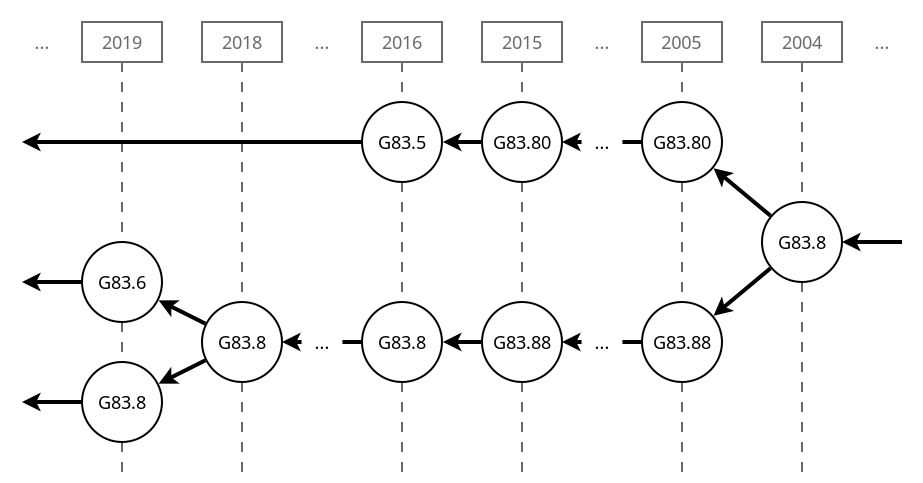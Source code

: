 <?xml version="1.0" encoding="UTF-8"?>
<dia:diagram xmlns:dia="http://www.lysator.liu.se/~alla/dia/">
  <dia:layer name="Background" visible="true" connectable="true" active="true">
    <dia:object type="Standard - Box" version="0" id="O0">
      <dia:attribute name="obj_pos">
        <dia:point val="-21,-13"/>
      </dia:attribute>
      <dia:attribute name="obj_bb">
        <dia:rectangle val="-21.05,-13.05;25.05,11.05"/>
      </dia:attribute>
      <dia:attribute name="elem_corner">
        <dia:point val="-21,-13"/>
      </dia:attribute>
      <dia:attribute name="elem_width">
        <dia:real val="46"/>
      </dia:attribute>
      <dia:attribute name="elem_height">
        <dia:real val="24"/>
      </dia:attribute>
      <dia:attribute name="border_color">
        <dia:color val="#ffffffff"/>
      </dia:attribute>
      <dia:attribute name="inner_color">
        <dia:color val="#ffffff1e"/>
      </dia:attribute>
      <dia:attribute name="show_background">
        <dia:boolean val="true"/>
      </dia:attribute>
    </dia:object>
    <dia:object type="Standard - Line" version="0" id="O1">
      <dia:attribute name="obj_pos">
        <dia:point val="19,-10"/>
      </dia:attribute>
      <dia:attribute name="obj_bb">
        <dia:rectangle val="18.95,-10.05;19.05,11.05"/>
      </dia:attribute>
      <dia:attribute name="conn_endpoints">
        <dia:point val="19,-10"/>
        <dia:point val="19,11"/>
      </dia:attribute>
      <dia:attribute name="numcp">
        <dia:int val="1"/>
      </dia:attribute>
      <dia:attribute name="line_color">
        <dia:color val="#696969ff"/>
      </dia:attribute>
      <dia:attribute name="line_style">
        <dia:enum val="1"/>
      </dia:attribute>
      <dia:attribute name="dashlength">
        <dia:real val="0.5"/>
      </dia:attribute>
      <dia:connections>
        <dia:connection handle="0" to="O27" connection="6"/>
      </dia:connections>
    </dia:object>
    <dia:object type="Standard - Line" version="0" id="O2">
      <dia:attribute name="obj_pos">
        <dia:point val="13,-10"/>
      </dia:attribute>
      <dia:attribute name="obj_bb">
        <dia:rectangle val="12.95,-10.05;13.05,11.05"/>
      </dia:attribute>
      <dia:attribute name="conn_endpoints">
        <dia:point val="13,-10"/>
        <dia:point val="13,11"/>
      </dia:attribute>
      <dia:attribute name="numcp">
        <dia:int val="1"/>
      </dia:attribute>
      <dia:attribute name="line_color">
        <dia:color val="#696969ff"/>
      </dia:attribute>
      <dia:attribute name="line_style">
        <dia:enum val="1"/>
      </dia:attribute>
      <dia:attribute name="dashlength">
        <dia:real val="0.5"/>
      </dia:attribute>
      <dia:connections>
        <dia:connection handle="0" to="O3" connection="6"/>
      </dia:connections>
    </dia:object>
    <dia:object type="Standard - Box" version="0" id="O3">
      <dia:attribute name="obj_pos">
        <dia:point val="11,-12"/>
      </dia:attribute>
      <dia:attribute name="obj_bb">
        <dia:rectangle val="10.95,-12.05;15.05,-9.95"/>
      </dia:attribute>
      <dia:attribute name="elem_corner">
        <dia:point val="11,-12"/>
      </dia:attribute>
      <dia:attribute name="elem_width">
        <dia:real val="4"/>
      </dia:attribute>
      <dia:attribute name="elem_height">
        <dia:real val="2"/>
      </dia:attribute>
      <dia:attribute name="border_color">
        <dia:color val="#696969ff"/>
      </dia:attribute>
      <dia:attribute name="show_background">
        <dia:boolean val="true"/>
      </dia:attribute>
    </dia:object>
    <dia:object type="Standard - Text" version="1" id="O4">
      <dia:attribute name="obj_pos">
        <dia:point val="13,-11"/>
      </dia:attribute>
      <dia:attribute name="obj_bb">
        <dia:rectangle val="11.85,-11.526;14.15,-10.474"/>
      </dia:attribute>
      <dia:attribute name="text">
        <dia:composite type="text">
          <dia:attribute name="string">
            <dia:string>#2005#</dia:string>
          </dia:attribute>
          <dia:attribute name="font">
            <dia:font family="sans" style="0" name="Helvetica"/>
          </dia:attribute>
          <dia:attribute name="height">
            <dia:real val="1.129"/>
          </dia:attribute>
          <dia:attribute name="pos">
            <dia:point val="13,-10.687"/>
          </dia:attribute>
          <dia:attribute name="color">
            <dia:color val="#696969ff"/>
          </dia:attribute>
          <dia:attribute name="alignment">
            <dia:enum val="1"/>
          </dia:attribute>
        </dia:composite>
      </dia:attribute>
      <dia:attribute name="valign">
        <dia:enum val="2"/>
      </dia:attribute>
      <dia:connections>
        <dia:connection handle="0" to="O3" connection="8"/>
      </dia:connections>
    </dia:object>
    <dia:object type="Standard - Line" version="0" id="O5">
      <dia:attribute name="obj_pos">
        <dia:point val="5,-10"/>
      </dia:attribute>
      <dia:attribute name="obj_bb">
        <dia:rectangle val="4.95,-10.05;5.05,11.05"/>
      </dia:attribute>
      <dia:attribute name="conn_endpoints">
        <dia:point val="5,-10"/>
        <dia:point val="5,11"/>
      </dia:attribute>
      <dia:attribute name="numcp">
        <dia:int val="1"/>
      </dia:attribute>
      <dia:attribute name="line_color">
        <dia:color val="#696969ff"/>
      </dia:attribute>
      <dia:attribute name="line_style">
        <dia:enum val="1"/>
      </dia:attribute>
      <dia:attribute name="dashlength">
        <dia:real val="0.5"/>
      </dia:attribute>
      <dia:connections>
        <dia:connection handle="0" to="O6" connection="6"/>
      </dia:connections>
    </dia:object>
    <dia:object type="Standard - Box" version="0" id="O6">
      <dia:attribute name="obj_pos">
        <dia:point val="3,-12"/>
      </dia:attribute>
      <dia:attribute name="obj_bb">
        <dia:rectangle val="2.95,-12.05;7.05,-9.95"/>
      </dia:attribute>
      <dia:attribute name="elem_corner">
        <dia:point val="3,-12"/>
      </dia:attribute>
      <dia:attribute name="elem_width">
        <dia:real val="4"/>
      </dia:attribute>
      <dia:attribute name="elem_height">
        <dia:real val="2"/>
      </dia:attribute>
      <dia:attribute name="border_color">
        <dia:color val="#696969ff"/>
      </dia:attribute>
      <dia:attribute name="show_background">
        <dia:boolean val="true"/>
      </dia:attribute>
    </dia:object>
    <dia:object type="Standard - Text" version="1" id="O7">
      <dia:attribute name="obj_pos">
        <dia:point val="5,-11"/>
      </dia:attribute>
      <dia:attribute name="obj_bb">
        <dia:rectangle val="3.85,-11.526;6.15,-10.474"/>
      </dia:attribute>
      <dia:attribute name="text">
        <dia:composite type="text">
          <dia:attribute name="string">
            <dia:string>#2015#</dia:string>
          </dia:attribute>
          <dia:attribute name="font">
            <dia:font family="sans" style="0" name="Helvetica"/>
          </dia:attribute>
          <dia:attribute name="height">
            <dia:real val="1.129"/>
          </dia:attribute>
          <dia:attribute name="pos">
            <dia:point val="5,-10.687"/>
          </dia:attribute>
          <dia:attribute name="color">
            <dia:color val="#696969ff"/>
          </dia:attribute>
          <dia:attribute name="alignment">
            <dia:enum val="1"/>
          </dia:attribute>
        </dia:composite>
      </dia:attribute>
      <dia:attribute name="valign">
        <dia:enum val="2"/>
      </dia:attribute>
      <dia:connections>
        <dia:connection handle="0" to="O6" connection="8"/>
      </dia:connections>
    </dia:object>
    <dia:object type="Standard - Line" version="0" id="O8">
      <dia:attribute name="obj_pos">
        <dia:point val="-1,-10"/>
      </dia:attribute>
      <dia:attribute name="obj_bb">
        <dia:rectangle val="-1.05,-10.05;-0.95,11.05"/>
      </dia:attribute>
      <dia:attribute name="conn_endpoints">
        <dia:point val="-1,-10"/>
        <dia:point val="-1,11"/>
      </dia:attribute>
      <dia:attribute name="numcp">
        <dia:int val="1"/>
      </dia:attribute>
      <dia:attribute name="line_color">
        <dia:color val="#696969ff"/>
      </dia:attribute>
      <dia:attribute name="line_style">
        <dia:enum val="1"/>
      </dia:attribute>
      <dia:attribute name="dashlength">
        <dia:real val="0.5"/>
      </dia:attribute>
      <dia:connections>
        <dia:connection handle="0" to="O9" connection="6"/>
      </dia:connections>
    </dia:object>
    <dia:object type="Standard - Box" version="0" id="O9">
      <dia:attribute name="obj_pos">
        <dia:point val="-3,-12"/>
      </dia:attribute>
      <dia:attribute name="obj_bb">
        <dia:rectangle val="-3.05,-12.05;1.05,-9.95"/>
      </dia:attribute>
      <dia:attribute name="elem_corner">
        <dia:point val="-3,-12"/>
      </dia:attribute>
      <dia:attribute name="elem_width">
        <dia:real val="4"/>
      </dia:attribute>
      <dia:attribute name="elem_height">
        <dia:real val="2"/>
      </dia:attribute>
      <dia:attribute name="border_color">
        <dia:color val="#696969ff"/>
      </dia:attribute>
      <dia:attribute name="show_background">
        <dia:boolean val="true"/>
      </dia:attribute>
    </dia:object>
    <dia:object type="Standard - Text" version="1" id="O10">
      <dia:attribute name="obj_pos">
        <dia:point val="-1,-11"/>
      </dia:attribute>
      <dia:attribute name="obj_bb">
        <dia:rectangle val="-2.15,-11.526;0.15,-10.474"/>
      </dia:attribute>
      <dia:attribute name="text">
        <dia:composite type="text">
          <dia:attribute name="string">
            <dia:string>#2016#</dia:string>
          </dia:attribute>
          <dia:attribute name="font">
            <dia:font family="sans" style="0" name="Helvetica"/>
          </dia:attribute>
          <dia:attribute name="height">
            <dia:real val="1.129"/>
          </dia:attribute>
          <dia:attribute name="pos">
            <dia:point val="-1,-10.687"/>
          </dia:attribute>
          <dia:attribute name="color">
            <dia:color val="#696969ff"/>
          </dia:attribute>
          <dia:attribute name="alignment">
            <dia:enum val="1"/>
          </dia:attribute>
        </dia:composite>
      </dia:attribute>
      <dia:attribute name="valign">
        <dia:enum val="2"/>
      </dia:attribute>
      <dia:connections>
        <dia:connection handle="0" to="O9" connection="8"/>
      </dia:connections>
    </dia:object>
    <dia:object type="Standard - Line" version="0" id="O11">
      <dia:attribute name="obj_pos">
        <dia:point val="-9,-10"/>
      </dia:attribute>
      <dia:attribute name="obj_bb">
        <dia:rectangle val="-9.05,-10.05;-8.95,11.05"/>
      </dia:attribute>
      <dia:attribute name="conn_endpoints">
        <dia:point val="-9,-10"/>
        <dia:point val="-9,11"/>
      </dia:attribute>
      <dia:attribute name="numcp">
        <dia:int val="1"/>
      </dia:attribute>
      <dia:attribute name="line_color">
        <dia:color val="#696969ff"/>
      </dia:attribute>
      <dia:attribute name="line_style">
        <dia:enum val="1"/>
      </dia:attribute>
      <dia:attribute name="dashlength">
        <dia:real val="0.5"/>
      </dia:attribute>
      <dia:connections>
        <dia:connection handle="0" to="O12" connection="6"/>
      </dia:connections>
    </dia:object>
    <dia:object type="Standard - Box" version="0" id="O12">
      <dia:attribute name="obj_pos">
        <dia:point val="-11,-12"/>
      </dia:attribute>
      <dia:attribute name="obj_bb">
        <dia:rectangle val="-11.05,-12.05;-6.95,-9.95"/>
      </dia:attribute>
      <dia:attribute name="elem_corner">
        <dia:point val="-11,-12"/>
      </dia:attribute>
      <dia:attribute name="elem_width">
        <dia:real val="4"/>
      </dia:attribute>
      <dia:attribute name="elem_height">
        <dia:real val="2"/>
      </dia:attribute>
      <dia:attribute name="border_color">
        <dia:color val="#696969ff"/>
      </dia:attribute>
      <dia:attribute name="show_background">
        <dia:boolean val="true"/>
      </dia:attribute>
    </dia:object>
    <dia:object type="Standard - Text" version="1" id="O13">
      <dia:attribute name="obj_pos">
        <dia:point val="-9,-11"/>
      </dia:attribute>
      <dia:attribute name="obj_bb">
        <dia:rectangle val="-10.15,-11.526;-7.85,-10.474"/>
      </dia:attribute>
      <dia:attribute name="text">
        <dia:composite type="text">
          <dia:attribute name="string">
            <dia:string>#2018#</dia:string>
          </dia:attribute>
          <dia:attribute name="font">
            <dia:font family="sans" style="0" name="Helvetica"/>
          </dia:attribute>
          <dia:attribute name="height">
            <dia:real val="1.129"/>
          </dia:attribute>
          <dia:attribute name="pos">
            <dia:point val="-9,-10.687"/>
          </dia:attribute>
          <dia:attribute name="color">
            <dia:color val="#696969ff"/>
          </dia:attribute>
          <dia:attribute name="alignment">
            <dia:enum val="1"/>
          </dia:attribute>
        </dia:composite>
      </dia:attribute>
      <dia:attribute name="valign">
        <dia:enum val="2"/>
      </dia:attribute>
      <dia:connections>
        <dia:connection handle="0" to="O12" connection="8"/>
      </dia:connections>
    </dia:object>
    <dia:object type="Standard - Line" version="0" id="O14">
      <dia:attribute name="obj_pos">
        <dia:point val="-15,-10"/>
      </dia:attribute>
      <dia:attribute name="obj_bb">
        <dia:rectangle val="-15.05,-10.05;-14.95,11.05"/>
      </dia:attribute>
      <dia:attribute name="conn_endpoints">
        <dia:point val="-15,-10"/>
        <dia:point val="-15,11"/>
      </dia:attribute>
      <dia:attribute name="numcp">
        <dia:int val="1"/>
      </dia:attribute>
      <dia:attribute name="line_color">
        <dia:color val="#696969ff"/>
      </dia:attribute>
      <dia:attribute name="line_style">
        <dia:enum val="1"/>
      </dia:attribute>
      <dia:attribute name="dashlength">
        <dia:real val="0.5"/>
      </dia:attribute>
      <dia:connections>
        <dia:connection handle="0" to="O15" connection="6"/>
      </dia:connections>
    </dia:object>
    <dia:object type="Standard - Box" version="0" id="O15">
      <dia:attribute name="obj_pos">
        <dia:point val="-17,-12"/>
      </dia:attribute>
      <dia:attribute name="obj_bb">
        <dia:rectangle val="-17.05,-12.05;-12.95,-9.95"/>
      </dia:attribute>
      <dia:attribute name="elem_corner">
        <dia:point val="-17,-12"/>
      </dia:attribute>
      <dia:attribute name="elem_width">
        <dia:real val="4"/>
      </dia:attribute>
      <dia:attribute name="elem_height">
        <dia:real val="2"/>
      </dia:attribute>
      <dia:attribute name="border_color">
        <dia:color val="#696969ff"/>
      </dia:attribute>
      <dia:attribute name="show_background">
        <dia:boolean val="true"/>
      </dia:attribute>
    </dia:object>
    <dia:object type="Standard - Text" version="1" id="O16">
      <dia:attribute name="obj_pos">
        <dia:point val="-15,-11"/>
      </dia:attribute>
      <dia:attribute name="obj_bb">
        <dia:rectangle val="-16.15,-11.526;-13.85,-10.474"/>
      </dia:attribute>
      <dia:attribute name="text">
        <dia:composite type="text">
          <dia:attribute name="string">
            <dia:string>#2019#</dia:string>
          </dia:attribute>
          <dia:attribute name="font">
            <dia:font family="sans" style="0" name="Helvetica"/>
          </dia:attribute>
          <dia:attribute name="height">
            <dia:real val="1.129"/>
          </dia:attribute>
          <dia:attribute name="pos">
            <dia:point val="-15,-10.687"/>
          </dia:attribute>
          <dia:attribute name="color">
            <dia:color val="#696969ff"/>
          </dia:attribute>
          <dia:attribute name="alignment">
            <dia:enum val="1"/>
          </dia:attribute>
        </dia:composite>
      </dia:attribute>
      <dia:attribute name="valign">
        <dia:enum val="2"/>
      </dia:attribute>
      <dia:connections>
        <dia:connection handle="0" to="O15" connection="8"/>
      </dia:connections>
    </dia:object>
    <dia:object type="Standard - Line" version="0" id="O17">
      <dia:attribute name="obj_pos">
        <dia:point val="17.425,-2.313"/>
      </dia:attribute>
      <dia:attribute name="obj_bb">
        <dia:rectangle val="14.434,-4.828;17.566,-2.172"/>
      </dia:attribute>
      <dia:attribute name="conn_endpoints">
        <dia:point val="17.425,-2.313"/>
        <dia:point val="14.575,-4.687"/>
      </dia:attribute>
      <dia:attribute name="numcp">
        <dia:int val="1"/>
      </dia:attribute>
      <dia:attribute name="line_width">
        <dia:real val="0.2"/>
      </dia:attribute>
      <dia:attribute name="end_arrow">
        <dia:enum val="22"/>
      </dia:attribute>
      <dia:attribute name="end_arrow_length">
        <dia:real val="0.5"/>
      </dia:attribute>
      <dia:attribute name="end_arrow_width">
        <dia:real val="0.5"/>
      </dia:attribute>
      <dia:connections>
        <dia:connection handle="0" to="O33" connection="8"/>
        <dia:connection handle="1" to="O35" connection="8"/>
      </dia:connections>
    </dia:object>
    <dia:object type="Standard - Ellipse" version="0" id="O18">
      <dia:attribute name="obj_pos">
        <dia:point val="-17,5"/>
      </dia:attribute>
      <dia:attribute name="obj_bb">
        <dia:rectangle val="-17.05,4.95;-12.95,9.05"/>
      </dia:attribute>
      <dia:attribute name="elem_corner">
        <dia:point val="-17,5"/>
      </dia:attribute>
      <dia:attribute name="elem_width">
        <dia:real val="4"/>
      </dia:attribute>
      <dia:attribute name="elem_height">
        <dia:real val="4"/>
      </dia:attribute>
    </dia:object>
    <dia:object type="Standard - Ellipse" version="0" id="O19">
      <dia:attribute name="obj_pos">
        <dia:point val="-17,-1"/>
      </dia:attribute>
      <dia:attribute name="obj_bb">
        <dia:rectangle val="-17.05,-1.05;-12.95,3.05"/>
      </dia:attribute>
      <dia:attribute name="elem_corner">
        <dia:point val="-17,-1"/>
      </dia:attribute>
      <dia:attribute name="elem_width">
        <dia:real val="4"/>
      </dia:attribute>
      <dia:attribute name="elem_height">
        <dia:real val="4"/>
      </dia:attribute>
    </dia:object>
    <dia:object type="Standard - Text" version="1" id="O20">
      <dia:attribute name="obj_pos">
        <dia:point val="-15,1"/>
      </dia:attribute>
      <dia:attribute name="obj_bb">
        <dia:rectangle val="-16.356,0.474;-13.644,1.526"/>
      </dia:attribute>
      <dia:attribute name="text">
        <dia:composite type="text">
          <dia:attribute name="string">
            <dia:string>#G83.6#</dia:string>
          </dia:attribute>
          <dia:attribute name="font">
            <dia:font family="sans" style="0" name="Helvetica"/>
          </dia:attribute>
          <dia:attribute name="height">
            <dia:real val="1.129"/>
          </dia:attribute>
          <dia:attribute name="pos">
            <dia:point val="-15,1.313"/>
          </dia:attribute>
          <dia:attribute name="color">
            <dia:color val="#000000ff"/>
          </dia:attribute>
          <dia:attribute name="alignment">
            <dia:enum val="1"/>
          </dia:attribute>
        </dia:composite>
      </dia:attribute>
      <dia:attribute name="valign">
        <dia:enum val="2"/>
      </dia:attribute>
      <dia:connections>
        <dia:connection handle="0" to="O19" connection="8"/>
      </dia:connections>
    </dia:object>
    <dia:object type="Standard - Line" version="0" id="O21">
      <dia:attribute name="obj_pos">
        <dia:point val="-3,4"/>
      </dia:attribute>
      <dia:attribute name="obj_bb">
        <dia:rectangle val="-7.1,3.526;-2.9,4.474"/>
      </dia:attribute>
      <dia:attribute name="conn_endpoints">
        <dia:point val="-3,4"/>
        <dia:point val="-7,4"/>
      </dia:attribute>
      <dia:attribute name="numcp">
        <dia:int val="1"/>
      </dia:attribute>
      <dia:attribute name="line_width">
        <dia:real val="0.2"/>
      </dia:attribute>
      <dia:attribute name="end_arrow">
        <dia:enum val="22"/>
      </dia:attribute>
      <dia:attribute name="end_arrow_length">
        <dia:real val="0.5"/>
      </dia:attribute>
      <dia:attribute name="end_arrow_width">
        <dia:real val="0.5"/>
      </dia:attribute>
      <dia:connections>
        <dia:connection handle="0" to="O49" connection="3"/>
        <dia:connection handle="1" to="O53" connection="4"/>
      </dia:connections>
    </dia:object>
    <dia:object type="Standard - Ellipse" version="0" id="O22">
      <dia:attribute name="obj_pos">
        <dia:point val="-6,3"/>
      </dia:attribute>
      <dia:attribute name="obj_bb">
        <dia:rectangle val="-6,3;-4,5"/>
      </dia:attribute>
      <dia:attribute name="elem_corner">
        <dia:point val="-6,3"/>
      </dia:attribute>
      <dia:attribute name="elem_width">
        <dia:real val="2"/>
      </dia:attribute>
      <dia:attribute name="elem_height">
        <dia:real val="2"/>
      </dia:attribute>
      <dia:attribute name="border_width">
        <dia:real val="1.175e-38"/>
      </dia:attribute>
      <dia:attribute name="border_color">
        <dia:color val="#ffffffff"/>
      </dia:attribute>
    </dia:object>
    <dia:object type="Standard - Text" version="1" id="O23">
      <dia:attribute name="obj_pos">
        <dia:point val="-5,4"/>
      </dia:attribute>
      <dia:attribute name="obj_bb">
        <dia:rectangle val="-5.431,3.474;-4.569,4.526"/>
      </dia:attribute>
      <dia:attribute name="text">
        <dia:composite type="text">
          <dia:attribute name="string">
            <dia:string>#...#</dia:string>
          </dia:attribute>
          <dia:attribute name="font">
            <dia:font family="sans" style="0" name="Helvetica"/>
          </dia:attribute>
          <dia:attribute name="height">
            <dia:real val="1.129"/>
          </dia:attribute>
          <dia:attribute name="pos">
            <dia:point val="-5,4.313"/>
          </dia:attribute>
          <dia:attribute name="color">
            <dia:color val="#000000ff"/>
          </dia:attribute>
          <dia:attribute name="alignment">
            <dia:enum val="1"/>
          </dia:attribute>
        </dia:composite>
      </dia:attribute>
      <dia:attribute name="valign">
        <dia:enum val="2"/>
      </dia:attribute>
      <dia:connections>
        <dia:connection handle="0" to="O22" connection="8"/>
      </dia:connections>
    </dia:object>
    <dia:object type="Standard - Line" version="0" id="O24">
      <dia:attribute name="obj_pos">
        <dia:point val="11,-6"/>
      </dia:attribute>
      <dia:attribute name="obj_bb">
        <dia:rectangle val="6.9,-6.474;11.1,-5.526"/>
      </dia:attribute>
      <dia:attribute name="conn_endpoints">
        <dia:point val="11,-6"/>
        <dia:point val="7,-6"/>
      </dia:attribute>
      <dia:attribute name="numcp">
        <dia:int val="1"/>
      </dia:attribute>
      <dia:attribute name="line_width">
        <dia:real val="0.2"/>
      </dia:attribute>
      <dia:attribute name="end_arrow">
        <dia:enum val="22"/>
      </dia:attribute>
      <dia:attribute name="end_arrow_length">
        <dia:real val="0.5"/>
      </dia:attribute>
      <dia:attribute name="end_arrow_width">
        <dia:real val="0.5"/>
      </dia:attribute>
      <dia:connections>
        <dia:connection handle="0" to="O35" connection="3"/>
        <dia:connection handle="1" to="O39" connection="4"/>
      </dia:connections>
    </dia:object>
    <dia:object type="Standard - Ellipse" version="0" id="O25">
      <dia:attribute name="obj_pos">
        <dia:point val="8,-7"/>
      </dia:attribute>
      <dia:attribute name="obj_bb">
        <dia:rectangle val="8,-7;10,-5"/>
      </dia:attribute>
      <dia:attribute name="elem_corner">
        <dia:point val="8,-7"/>
      </dia:attribute>
      <dia:attribute name="elem_width">
        <dia:real val="2"/>
      </dia:attribute>
      <dia:attribute name="elem_height">
        <dia:real val="2"/>
      </dia:attribute>
      <dia:attribute name="border_width">
        <dia:real val="1.175e-38"/>
      </dia:attribute>
      <dia:attribute name="border_color">
        <dia:color val="#ffffffff"/>
      </dia:attribute>
    </dia:object>
    <dia:object type="Standard - Text" version="1" id="O26">
      <dia:attribute name="obj_pos">
        <dia:point val="9,-6"/>
      </dia:attribute>
      <dia:attribute name="obj_bb">
        <dia:rectangle val="8.569,-6.526;9.431,-5.474"/>
      </dia:attribute>
      <dia:attribute name="text">
        <dia:composite type="text">
          <dia:attribute name="string">
            <dia:string>#...#</dia:string>
          </dia:attribute>
          <dia:attribute name="font">
            <dia:font family="sans" style="0" name="Helvetica"/>
          </dia:attribute>
          <dia:attribute name="height">
            <dia:real val="1.129"/>
          </dia:attribute>
          <dia:attribute name="pos">
            <dia:point val="9,-5.687"/>
          </dia:attribute>
          <dia:attribute name="color">
            <dia:color val="#000000ff"/>
          </dia:attribute>
          <dia:attribute name="alignment">
            <dia:enum val="1"/>
          </dia:attribute>
        </dia:composite>
      </dia:attribute>
      <dia:attribute name="valign">
        <dia:enum val="2"/>
      </dia:attribute>
      <dia:connections>
        <dia:connection handle="0" to="O25" connection="8"/>
      </dia:connections>
    </dia:object>
    <dia:object type="Standard - Box" version="0" id="O27">
      <dia:attribute name="obj_pos">
        <dia:point val="17,-12"/>
      </dia:attribute>
      <dia:attribute name="obj_bb">
        <dia:rectangle val="16.95,-12.05;21.05,-9.95"/>
      </dia:attribute>
      <dia:attribute name="elem_corner">
        <dia:point val="17,-12"/>
      </dia:attribute>
      <dia:attribute name="elem_width">
        <dia:real val="4"/>
      </dia:attribute>
      <dia:attribute name="elem_height">
        <dia:real val="2"/>
      </dia:attribute>
      <dia:attribute name="border_color">
        <dia:color val="#696969ff"/>
      </dia:attribute>
      <dia:attribute name="show_background">
        <dia:boolean val="true"/>
      </dia:attribute>
    </dia:object>
    <dia:object type="Standard - Text" version="1" id="O28">
      <dia:attribute name="obj_pos">
        <dia:point val="19,-11"/>
      </dia:attribute>
      <dia:attribute name="obj_bb">
        <dia:rectangle val="17.85,-11.526;20.15,-10.474"/>
      </dia:attribute>
      <dia:attribute name="text">
        <dia:composite type="text">
          <dia:attribute name="string">
            <dia:string>#2004#</dia:string>
          </dia:attribute>
          <dia:attribute name="font">
            <dia:font family="sans" style="0" name="Helvetica"/>
          </dia:attribute>
          <dia:attribute name="height">
            <dia:real val="1.129"/>
          </dia:attribute>
          <dia:attribute name="pos">
            <dia:point val="19,-10.687"/>
          </dia:attribute>
          <dia:attribute name="color">
            <dia:color val="#696969ff"/>
          </dia:attribute>
          <dia:attribute name="alignment">
            <dia:enum val="1"/>
          </dia:attribute>
        </dia:composite>
      </dia:attribute>
      <dia:attribute name="valign">
        <dia:enum val="2"/>
      </dia:attribute>
      <dia:connections>
        <dia:connection handle="0" to="O27" connection="8"/>
      </dia:connections>
    </dia:object>
    <dia:object type="Standard - Ellipse" version="0" id="O29">
      <dia:attribute name="obj_pos">
        <dia:point val="-6,-12"/>
      </dia:attribute>
      <dia:attribute name="obj_bb">
        <dia:rectangle val="-6,-12;-4,-10"/>
      </dia:attribute>
      <dia:attribute name="elem_corner">
        <dia:point val="-6,-12"/>
      </dia:attribute>
      <dia:attribute name="elem_width">
        <dia:real val="2"/>
      </dia:attribute>
      <dia:attribute name="elem_height">
        <dia:real val="2"/>
      </dia:attribute>
      <dia:attribute name="border_width">
        <dia:real val="1.175e-38"/>
      </dia:attribute>
      <dia:attribute name="border_color">
        <dia:color val="#ffffffff"/>
      </dia:attribute>
    </dia:object>
    <dia:object type="Standard - Text" version="1" id="O30">
      <dia:attribute name="obj_pos">
        <dia:point val="-5,-11"/>
      </dia:attribute>
      <dia:attribute name="obj_bb">
        <dia:rectangle val="-5.431,-11.526;-4.569,-10.474"/>
      </dia:attribute>
      <dia:attribute name="text">
        <dia:composite type="text">
          <dia:attribute name="string">
            <dia:string>#...#</dia:string>
          </dia:attribute>
          <dia:attribute name="font">
            <dia:font family="sans" style="0" name="Helvetica"/>
          </dia:attribute>
          <dia:attribute name="height">
            <dia:real val="1.129"/>
          </dia:attribute>
          <dia:attribute name="pos">
            <dia:point val="-5,-10.687"/>
          </dia:attribute>
          <dia:attribute name="color">
            <dia:color val="#696969ff"/>
          </dia:attribute>
          <dia:attribute name="alignment">
            <dia:enum val="1"/>
          </dia:attribute>
        </dia:composite>
      </dia:attribute>
      <dia:attribute name="valign">
        <dia:enum val="2"/>
      </dia:attribute>
      <dia:connections>
        <dia:connection handle="0" to="O29" connection="8"/>
      </dia:connections>
    </dia:object>
    <dia:object type="Standard - Ellipse" version="0" id="O31">
      <dia:attribute name="obj_pos">
        <dia:point val="8,-12"/>
      </dia:attribute>
      <dia:attribute name="obj_bb">
        <dia:rectangle val="8,-12;10,-10"/>
      </dia:attribute>
      <dia:attribute name="elem_corner">
        <dia:point val="8,-12"/>
      </dia:attribute>
      <dia:attribute name="elem_width">
        <dia:real val="2"/>
      </dia:attribute>
      <dia:attribute name="elem_height">
        <dia:real val="2"/>
      </dia:attribute>
      <dia:attribute name="border_width">
        <dia:real val="1.175e-38"/>
      </dia:attribute>
      <dia:attribute name="border_color">
        <dia:color val="#ffffffff"/>
      </dia:attribute>
    </dia:object>
    <dia:object type="Standard - Text" version="1" id="O32">
      <dia:attribute name="obj_pos">
        <dia:point val="9,-11"/>
      </dia:attribute>
      <dia:attribute name="obj_bb">
        <dia:rectangle val="8.569,-11.526;9.431,-10.474"/>
      </dia:attribute>
      <dia:attribute name="text">
        <dia:composite type="text">
          <dia:attribute name="string">
            <dia:string>#...#</dia:string>
          </dia:attribute>
          <dia:attribute name="font">
            <dia:font family="sans" style="0" name="Helvetica"/>
          </dia:attribute>
          <dia:attribute name="height">
            <dia:real val="1.129"/>
          </dia:attribute>
          <dia:attribute name="pos">
            <dia:point val="9,-10.687"/>
          </dia:attribute>
          <dia:attribute name="color">
            <dia:color val="#696969ff"/>
          </dia:attribute>
          <dia:attribute name="alignment">
            <dia:enum val="1"/>
          </dia:attribute>
        </dia:composite>
      </dia:attribute>
      <dia:attribute name="valign">
        <dia:enum val="2"/>
      </dia:attribute>
      <dia:connections>
        <dia:connection handle="0" to="O31" connection="8"/>
      </dia:connections>
    </dia:object>
    <dia:object type="Standard - Ellipse" version="0" id="O33">
      <dia:attribute name="obj_pos">
        <dia:point val="17,-3"/>
      </dia:attribute>
      <dia:attribute name="obj_bb">
        <dia:rectangle val="16.95,-3.05;21.05,1.05"/>
      </dia:attribute>
      <dia:attribute name="elem_corner">
        <dia:point val="17,-3"/>
      </dia:attribute>
      <dia:attribute name="elem_width">
        <dia:real val="4"/>
      </dia:attribute>
      <dia:attribute name="elem_height">
        <dia:real val="4"/>
      </dia:attribute>
    </dia:object>
    <dia:object type="Standard - Text" version="1" id="O34">
      <dia:attribute name="obj_pos">
        <dia:point val="19,-1"/>
      </dia:attribute>
      <dia:attribute name="obj_bb">
        <dia:rectangle val="17.644,-1.526;20.356,-0.474"/>
      </dia:attribute>
      <dia:attribute name="text">
        <dia:composite type="text">
          <dia:attribute name="string">
            <dia:string>#G83.8#</dia:string>
          </dia:attribute>
          <dia:attribute name="font">
            <dia:font family="sans" style="0" name="Helvetica"/>
          </dia:attribute>
          <dia:attribute name="height">
            <dia:real val="1.129"/>
          </dia:attribute>
          <dia:attribute name="pos">
            <dia:point val="19,-0.687"/>
          </dia:attribute>
          <dia:attribute name="color">
            <dia:color val="#000000ff"/>
          </dia:attribute>
          <dia:attribute name="alignment">
            <dia:enum val="1"/>
          </dia:attribute>
        </dia:composite>
      </dia:attribute>
      <dia:attribute name="valign">
        <dia:enum val="2"/>
      </dia:attribute>
      <dia:connections>
        <dia:connection handle="0" to="O33" connection="8"/>
      </dia:connections>
    </dia:object>
    <dia:object type="Standard - Ellipse" version="0" id="O35">
      <dia:attribute name="obj_pos">
        <dia:point val="11,-8"/>
      </dia:attribute>
      <dia:attribute name="obj_bb">
        <dia:rectangle val="10.95,-8.05;15.05,-3.95"/>
      </dia:attribute>
      <dia:attribute name="elem_corner">
        <dia:point val="11,-8"/>
      </dia:attribute>
      <dia:attribute name="elem_width">
        <dia:real val="4"/>
      </dia:attribute>
      <dia:attribute name="elem_height">
        <dia:real val="4"/>
      </dia:attribute>
    </dia:object>
    <dia:object type="Standard - Text" version="1" id="O36">
      <dia:attribute name="obj_pos">
        <dia:point val="13,-6"/>
      </dia:attribute>
      <dia:attribute name="obj_bb">
        <dia:rectangle val="11.356,-6.526;14.644,-5.474"/>
      </dia:attribute>
      <dia:attribute name="text">
        <dia:composite type="text">
          <dia:attribute name="string">
            <dia:string>#G83.80#</dia:string>
          </dia:attribute>
          <dia:attribute name="font">
            <dia:font family="sans" style="0" name="Helvetica"/>
          </dia:attribute>
          <dia:attribute name="height">
            <dia:real val="1.129"/>
          </dia:attribute>
          <dia:attribute name="pos">
            <dia:point val="13,-5.687"/>
          </dia:attribute>
          <dia:attribute name="color">
            <dia:color val="#000000ff"/>
          </dia:attribute>
          <dia:attribute name="alignment">
            <dia:enum val="1"/>
          </dia:attribute>
        </dia:composite>
      </dia:attribute>
      <dia:attribute name="valign">
        <dia:enum val="2"/>
      </dia:attribute>
      <dia:connections>
        <dia:connection handle="0" to="O35" connection="8"/>
      </dia:connections>
    </dia:object>
    <dia:object type="Standard - Ellipse" version="0" id="O37">
      <dia:attribute name="obj_pos">
        <dia:point val="-3,-8"/>
      </dia:attribute>
      <dia:attribute name="obj_bb">
        <dia:rectangle val="-3.05,-8.05;1.05,-3.95"/>
      </dia:attribute>
      <dia:attribute name="elem_corner">
        <dia:point val="-3,-8"/>
      </dia:attribute>
      <dia:attribute name="elem_width">
        <dia:real val="4"/>
      </dia:attribute>
      <dia:attribute name="elem_height">
        <dia:real val="4"/>
      </dia:attribute>
    </dia:object>
    <dia:object type="Standard - Text" version="1" id="O38">
      <dia:attribute name="obj_pos">
        <dia:point val="-1,-6"/>
      </dia:attribute>
      <dia:attribute name="obj_bb">
        <dia:rectangle val="-2.356,-6.526;0.356,-5.474"/>
      </dia:attribute>
      <dia:attribute name="text">
        <dia:composite type="text">
          <dia:attribute name="string">
            <dia:string>#G83.5#</dia:string>
          </dia:attribute>
          <dia:attribute name="font">
            <dia:font family="sans" style="0" name="Helvetica"/>
          </dia:attribute>
          <dia:attribute name="height">
            <dia:real val="1.129"/>
          </dia:attribute>
          <dia:attribute name="pos">
            <dia:point val="-1,-5.687"/>
          </dia:attribute>
          <dia:attribute name="color">
            <dia:color val="#000000ff"/>
          </dia:attribute>
          <dia:attribute name="alignment">
            <dia:enum val="1"/>
          </dia:attribute>
        </dia:composite>
      </dia:attribute>
      <dia:attribute name="valign">
        <dia:enum val="2"/>
      </dia:attribute>
      <dia:connections>
        <dia:connection handle="0" to="O37" connection="8"/>
      </dia:connections>
    </dia:object>
    <dia:object type="Standard - Ellipse" version="0" id="O39">
      <dia:attribute name="obj_pos">
        <dia:point val="3,-8"/>
      </dia:attribute>
      <dia:attribute name="obj_bb">
        <dia:rectangle val="2.95,-8.05;7.05,-3.95"/>
      </dia:attribute>
      <dia:attribute name="elem_corner">
        <dia:point val="3,-8"/>
      </dia:attribute>
      <dia:attribute name="elem_width">
        <dia:real val="4"/>
      </dia:attribute>
      <dia:attribute name="elem_height">
        <dia:real val="4"/>
      </dia:attribute>
    </dia:object>
    <dia:object type="Standard - Text" version="1" id="O40">
      <dia:attribute name="obj_pos">
        <dia:point val="5,-6"/>
      </dia:attribute>
      <dia:attribute name="obj_bb">
        <dia:rectangle val="3.356,-6.526;6.644,-5.474"/>
      </dia:attribute>
      <dia:attribute name="text">
        <dia:composite type="text">
          <dia:attribute name="string">
            <dia:string>#G83.80#</dia:string>
          </dia:attribute>
          <dia:attribute name="font">
            <dia:font family="sans" style="0" name="Helvetica"/>
          </dia:attribute>
          <dia:attribute name="height">
            <dia:real val="1.129"/>
          </dia:attribute>
          <dia:attribute name="pos">
            <dia:point val="5,-5.687"/>
          </dia:attribute>
          <dia:attribute name="color">
            <dia:color val="#000000ff"/>
          </dia:attribute>
          <dia:attribute name="alignment">
            <dia:enum val="1"/>
          </dia:attribute>
        </dia:composite>
      </dia:attribute>
      <dia:attribute name="valign">
        <dia:enum val="2"/>
      </dia:attribute>
      <dia:connections>
        <dia:connection handle="0" to="O39" connection="8"/>
      </dia:connections>
    </dia:object>
    <dia:object type="Standard - Ellipse" version="0" id="O41">
      <dia:attribute name="obj_pos">
        <dia:point val="11,2"/>
      </dia:attribute>
      <dia:attribute name="obj_bb">
        <dia:rectangle val="10.95,1.95;15.05,6.05"/>
      </dia:attribute>
      <dia:attribute name="elem_corner">
        <dia:point val="11,2"/>
      </dia:attribute>
      <dia:attribute name="elem_width">
        <dia:real val="4"/>
      </dia:attribute>
      <dia:attribute name="elem_height">
        <dia:real val="4"/>
      </dia:attribute>
    </dia:object>
    <dia:object type="Standard - Text" version="1" id="O42">
      <dia:attribute name="obj_pos">
        <dia:point val="13,4"/>
      </dia:attribute>
      <dia:attribute name="obj_bb">
        <dia:rectangle val="11.356,3.474;14.644,4.526"/>
      </dia:attribute>
      <dia:attribute name="text">
        <dia:composite type="text">
          <dia:attribute name="string">
            <dia:string>#G83.88#</dia:string>
          </dia:attribute>
          <dia:attribute name="font">
            <dia:font family="sans" style="0" name="Helvetica"/>
          </dia:attribute>
          <dia:attribute name="height">
            <dia:real val="1.129"/>
          </dia:attribute>
          <dia:attribute name="pos">
            <dia:point val="13,4.313"/>
          </dia:attribute>
          <dia:attribute name="color">
            <dia:color val="#000000ff"/>
          </dia:attribute>
          <dia:attribute name="alignment">
            <dia:enum val="1"/>
          </dia:attribute>
        </dia:composite>
      </dia:attribute>
      <dia:attribute name="valign">
        <dia:enum val="2"/>
      </dia:attribute>
      <dia:connections>
        <dia:connection handle="0" to="O41" connection="8"/>
      </dia:connections>
    </dia:object>
    <dia:object type="Standard - Line" version="0" id="O43">
      <dia:attribute name="obj_pos">
        <dia:point val="17.425,0.313"/>
      </dia:attribute>
      <dia:attribute name="obj_bb">
        <dia:rectangle val="14.434,0.172;17.566,2.828"/>
      </dia:attribute>
      <dia:attribute name="conn_endpoints">
        <dia:point val="17.425,0.313"/>
        <dia:point val="14.575,2.687"/>
      </dia:attribute>
      <dia:attribute name="numcp">
        <dia:int val="1"/>
      </dia:attribute>
      <dia:attribute name="line_width">
        <dia:real val="0.2"/>
      </dia:attribute>
      <dia:attribute name="end_arrow">
        <dia:enum val="22"/>
      </dia:attribute>
      <dia:attribute name="end_arrow_length">
        <dia:real val="0.5"/>
      </dia:attribute>
      <dia:attribute name="end_arrow_width">
        <dia:real val="0.5"/>
      </dia:attribute>
      <dia:connections>
        <dia:connection handle="0" to="O33" connection="8"/>
        <dia:connection handle="1" to="O41" connection="8"/>
      </dia:connections>
    </dia:object>
    <dia:object type="Standard - Ellipse" version="0" id="O44">
      <dia:attribute name="obj_pos">
        <dia:point val="3,2"/>
      </dia:attribute>
      <dia:attribute name="obj_bb">
        <dia:rectangle val="2.95,1.95;7.05,6.05"/>
      </dia:attribute>
      <dia:attribute name="elem_corner">
        <dia:point val="3,2"/>
      </dia:attribute>
      <dia:attribute name="elem_width">
        <dia:real val="4"/>
      </dia:attribute>
      <dia:attribute name="elem_height">
        <dia:real val="4"/>
      </dia:attribute>
    </dia:object>
    <dia:object type="Standard - Text" version="1" id="O45">
      <dia:attribute name="obj_pos">
        <dia:point val="5,4"/>
      </dia:attribute>
      <dia:attribute name="obj_bb">
        <dia:rectangle val="3.356,3.474;6.644,4.526"/>
      </dia:attribute>
      <dia:attribute name="text">
        <dia:composite type="text">
          <dia:attribute name="string">
            <dia:string>#G83.88#</dia:string>
          </dia:attribute>
          <dia:attribute name="font">
            <dia:font family="sans" style="0" name="Helvetica"/>
          </dia:attribute>
          <dia:attribute name="height">
            <dia:real val="1.129"/>
          </dia:attribute>
          <dia:attribute name="pos">
            <dia:point val="5,4.313"/>
          </dia:attribute>
          <dia:attribute name="color">
            <dia:color val="#000000ff"/>
          </dia:attribute>
          <dia:attribute name="alignment">
            <dia:enum val="1"/>
          </dia:attribute>
        </dia:composite>
      </dia:attribute>
      <dia:attribute name="valign">
        <dia:enum val="2"/>
      </dia:attribute>
      <dia:connections>
        <dia:connection handle="0" to="O44" connection="8"/>
      </dia:connections>
    </dia:object>
    <dia:object type="Standard - Line" version="0" id="O46">
      <dia:attribute name="obj_pos">
        <dia:point val="11,4"/>
      </dia:attribute>
      <dia:attribute name="obj_bb">
        <dia:rectangle val="6.9,3.526;11.1,4.474"/>
      </dia:attribute>
      <dia:attribute name="conn_endpoints">
        <dia:point val="11,4"/>
        <dia:point val="7,4"/>
      </dia:attribute>
      <dia:attribute name="numcp">
        <dia:int val="1"/>
      </dia:attribute>
      <dia:attribute name="line_width">
        <dia:real val="0.2"/>
      </dia:attribute>
      <dia:attribute name="end_arrow">
        <dia:enum val="22"/>
      </dia:attribute>
      <dia:attribute name="end_arrow_length">
        <dia:real val="0.5"/>
      </dia:attribute>
      <dia:attribute name="end_arrow_width">
        <dia:real val="0.5"/>
      </dia:attribute>
      <dia:connections>
        <dia:connection handle="0" to="O41" connection="3"/>
        <dia:connection handle="1" to="O44" connection="4"/>
      </dia:connections>
    </dia:object>
    <dia:object type="Standard - Ellipse" version="0" id="O47">
      <dia:attribute name="obj_pos">
        <dia:point val="8,3"/>
      </dia:attribute>
      <dia:attribute name="obj_bb">
        <dia:rectangle val="8,3;10,5"/>
      </dia:attribute>
      <dia:attribute name="elem_corner">
        <dia:point val="8,3"/>
      </dia:attribute>
      <dia:attribute name="elem_width">
        <dia:real val="2"/>
      </dia:attribute>
      <dia:attribute name="elem_height">
        <dia:real val="2"/>
      </dia:attribute>
      <dia:attribute name="border_width">
        <dia:real val="1.175e-38"/>
      </dia:attribute>
      <dia:attribute name="border_color">
        <dia:color val="#ffffffff"/>
      </dia:attribute>
    </dia:object>
    <dia:object type="Standard - Text" version="1" id="O48">
      <dia:attribute name="obj_pos">
        <dia:point val="9,4"/>
      </dia:attribute>
      <dia:attribute name="obj_bb">
        <dia:rectangle val="8.569,3.474;9.431,4.526"/>
      </dia:attribute>
      <dia:attribute name="text">
        <dia:composite type="text">
          <dia:attribute name="string">
            <dia:string>#...#</dia:string>
          </dia:attribute>
          <dia:attribute name="font">
            <dia:font family="sans" style="0" name="Helvetica"/>
          </dia:attribute>
          <dia:attribute name="height">
            <dia:real val="1.129"/>
          </dia:attribute>
          <dia:attribute name="pos">
            <dia:point val="9,4.313"/>
          </dia:attribute>
          <dia:attribute name="color">
            <dia:color val="#000000ff"/>
          </dia:attribute>
          <dia:attribute name="alignment">
            <dia:enum val="1"/>
          </dia:attribute>
        </dia:composite>
      </dia:attribute>
      <dia:attribute name="valign">
        <dia:enum val="2"/>
      </dia:attribute>
      <dia:connections>
        <dia:connection handle="0" to="O47" connection="8"/>
      </dia:connections>
    </dia:object>
    <dia:object type="Standard - Ellipse" version="0" id="O49">
      <dia:attribute name="obj_pos">
        <dia:point val="-3,2"/>
      </dia:attribute>
      <dia:attribute name="obj_bb">
        <dia:rectangle val="-3.05,1.95;1.05,6.05"/>
      </dia:attribute>
      <dia:attribute name="elem_corner">
        <dia:point val="-3,2"/>
      </dia:attribute>
      <dia:attribute name="elem_width">
        <dia:real val="4"/>
      </dia:attribute>
      <dia:attribute name="elem_height">
        <dia:real val="4"/>
      </dia:attribute>
    </dia:object>
    <dia:object type="Standard - Text" version="1" id="O50">
      <dia:attribute name="obj_pos">
        <dia:point val="-1,4"/>
      </dia:attribute>
      <dia:attribute name="obj_bb">
        <dia:rectangle val="-2.356,3.474;0.356,4.526"/>
      </dia:attribute>
      <dia:attribute name="text">
        <dia:composite type="text">
          <dia:attribute name="string">
            <dia:string>#G83.8#</dia:string>
          </dia:attribute>
          <dia:attribute name="font">
            <dia:font family="sans" style="0" name="Helvetica"/>
          </dia:attribute>
          <dia:attribute name="height">
            <dia:real val="1.129"/>
          </dia:attribute>
          <dia:attribute name="pos">
            <dia:point val="-1,4.313"/>
          </dia:attribute>
          <dia:attribute name="color">
            <dia:color val="#000000ff"/>
          </dia:attribute>
          <dia:attribute name="alignment">
            <dia:enum val="1"/>
          </dia:attribute>
        </dia:composite>
      </dia:attribute>
      <dia:attribute name="valign">
        <dia:enum val="2"/>
      </dia:attribute>
      <dia:connections>
        <dia:connection handle="0" to="O49" connection="8"/>
      </dia:connections>
    </dia:object>
    <dia:object type="Standard - Line" version="0" id="O51">
      <dia:attribute name="obj_pos">
        <dia:point val="2.955,-6"/>
      </dia:attribute>
      <dia:attribute name="obj_bb">
        <dia:rectangle val="0.945,-6.474;3.055,-5.526"/>
      </dia:attribute>
      <dia:attribute name="conn_endpoints">
        <dia:point val="2.955,-6"/>
        <dia:point val="1.045,-6"/>
      </dia:attribute>
      <dia:attribute name="numcp">
        <dia:int val="1"/>
      </dia:attribute>
      <dia:attribute name="line_width">
        <dia:real val="0.2"/>
      </dia:attribute>
      <dia:attribute name="end_arrow">
        <dia:enum val="22"/>
      </dia:attribute>
      <dia:attribute name="end_arrow_length">
        <dia:real val="0.5"/>
      </dia:attribute>
      <dia:attribute name="end_arrow_width">
        <dia:real val="0.5"/>
      </dia:attribute>
      <dia:connections>
        <dia:connection handle="0" to="O39" connection="8"/>
        <dia:connection handle="1" to="O37" connection="8"/>
      </dia:connections>
    </dia:object>
    <dia:object type="Standard - Line" version="0" id="O52">
      <dia:attribute name="obj_pos">
        <dia:point val="2.955,4"/>
      </dia:attribute>
      <dia:attribute name="obj_bb">
        <dia:rectangle val="0.945,3.526;3.055,4.474"/>
      </dia:attribute>
      <dia:attribute name="conn_endpoints">
        <dia:point val="2.955,4"/>
        <dia:point val="1.045,4"/>
      </dia:attribute>
      <dia:attribute name="numcp">
        <dia:int val="1"/>
      </dia:attribute>
      <dia:attribute name="line_width">
        <dia:real val="0.2"/>
      </dia:attribute>
      <dia:attribute name="end_arrow">
        <dia:enum val="22"/>
      </dia:attribute>
      <dia:attribute name="end_arrow_length">
        <dia:real val="0.5"/>
      </dia:attribute>
      <dia:attribute name="end_arrow_width">
        <dia:real val="0.5"/>
      </dia:attribute>
      <dia:connections>
        <dia:connection handle="0" to="O44" connection="8"/>
        <dia:connection handle="1" to="O49" connection="8"/>
      </dia:connections>
    </dia:object>
    <dia:object type="Standard - Ellipse" version="0" id="O53">
      <dia:attribute name="obj_pos">
        <dia:point val="-11,2"/>
      </dia:attribute>
      <dia:attribute name="obj_bb">
        <dia:rectangle val="-11.05,1.95;-6.95,6.05"/>
      </dia:attribute>
      <dia:attribute name="elem_corner">
        <dia:point val="-11,2"/>
      </dia:attribute>
      <dia:attribute name="elem_width">
        <dia:real val="4"/>
      </dia:attribute>
      <dia:attribute name="elem_height">
        <dia:real val="4"/>
      </dia:attribute>
    </dia:object>
    <dia:object type="Standard - Text" version="1" id="O54">
      <dia:attribute name="obj_pos">
        <dia:point val="-9,4"/>
      </dia:attribute>
      <dia:attribute name="obj_bb">
        <dia:rectangle val="-10.356,3.474;-7.644,4.526"/>
      </dia:attribute>
      <dia:attribute name="text">
        <dia:composite type="text">
          <dia:attribute name="string">
            <dia:string>#G83.8#</dia:string>
          </dia:attribute>
          <dia:attribute name="font">
            <dia:font family="sans" style="0" name="Helvetica"/>
          </dia:attribute>
          <dia:attribute name="height">
            <dia:real val="1.129"/>
          </dia:attribute>
          <dia:attribute name="pos">
            <dia:point val="-9,4.313"/>
          </dia:attribute>
          <dia:attribute name="color">
            <dia:color val="#000000ff"/>
          </dia:attribute>
          <dia:attribute name="alignment">
            <dia:enum val="1"/>
          </dia:attribute>
        </dia:composite>
      </dia:attribute>
      <dia:attribute name="valign">
        <dia:enum val="2"/>
      </dia:attribute>
      <dia:connections>
        <dia:connection handle="0" to="O53" connection="8"/>
      </dia:connections>
    </dia:object>
    <dia:object type="Standard - Text" version="1" id="O55">
      <dia:attribute name="obj_pos">
        <dia:point val="-15,7"/>
      </dia:attribute>
      <dia:attribute name="obj_bb">
        <dia:rectangle val="-16.356,6.474;-13.644,7.526"/>
      </dia:attribute>
      <dia:attribute name="text">
        <dia:composite type="text">
          <dia:attribute name="string">
            <dia:string>#G83.8#</dia:string>
          </dia:attribute>
          <dia:attribute name="font">
            <dia:font family="sans" style="0" name="Helvetica"/>
          </dia:attribute>
          <dia:attribute name="height">
            <dia:real val="1.129"/>
          </dia:attribute>
          <dia:attribute name="pos">
            <dia:point val="-15,7.313"/>
          </dia:attribute>
          <dia:attribute name="color">
            <dia:color val="#000000ff"/>
          </dia:attribute>
          <dia:attribute name="alignment">
            <dia:enum val="1"/>
          </dia:attribute>
        </dia:composite>
      </dia:attribute>
      <dia:attribute name="valign">
        <dia:enum val="2"/>
      </dia:attribute>
      <dia:connections>
        <dia:connection handle="0" to="O18" connection="8"/>
      </dia:connections>
    </dia:object>
    <dia:object type="Standard - Line" version="0" id="O56">
      <dia:attribute name="obj_pos">
        <dia:point val="-10.831,3.084"/>
      </dia:attribute>
      <dia:attribute name="obj_bb">
        <dia:rectangle val="-13.303,1.781;-10.697,3.219"/>
      </dia:attribute>
      <dia:attribute name="conn_endpoints">
        <dia:point val="-10.831,3.084"/>
        <dia:point val="-13.169,1.916"/>
      </dia:attribute>
      <dia:attribute name="numcp">
        <dia:int val="1"/>
      </dia:attribute>
      <dia:attribute name="line_width">
        <dia:real val="0.2"/>
      </dia:attribute>
      <dia:attribute name="end_arrow">
        <dia:enum val="22"/>
      </dia:attribute>
      <dia:attribute name="end_arrow_length">
        <dia:real val="0.5"/>
      </dia:attribute>
      <dia:attribute name="end_arrow_width">
        <dia:real val="0.5"/>
      </dia:attribute>
      <dia:connections>
        <dia:connection handle="0" to="O53" connection="8"/>
        <dia:connection handle="1" to="O19" connection="8"/>
      </dia:connections>
    </dia:object>
    <dia:object type="Standard - Line" version="0" id="O57">
      <dia:attribute name="obj_pos">
        <dia:point val="-10.831,4.916"/>
      </dia:attribute>
      <dia:attribute name="obj_bb">
        <dia:rectangle val="-13.303,4.781;-10.697,6.219"/>
      </dia:attribute>
      <dia:attribute name="conn_endpoints">
        <dia:point val="-10.831,4.916"/>
        <dia:point val="-13.169,6.084"/>
      </dia:attribute>
      <dia:attribute name="numcp">
        <dia:int val="1"/>
      </dia:attribute>
      <dia:attribute name="line_width">
        <dia:real val="0.2"/>
      </dia:attribute>
      <dia:attribute name="end_arrow">
        <dia:enum val="22"/>
      </dia:attribute>
      <dia:attribute name="end_arrow_length">
        <dia:real val="0.5"/>
      </dia:attribute>
      <dia:attribute name="end_arrow_width">
        <dia:real val="0.5"/>
      </dia:attribute>
      <dia:connections>
        <dia:connection handle="0" to="O53" connection="8"/>
        <dia:connection handle="1" to="O18" connection="8"/>
      </dia:connections>
    </dia:object>
    <dia:object type="Standard - Line" version="0" id="O58">
      <dia:attribute name="obj_pos">
        <dia:point val="24,-1"/>
      </dia:attribute>
      <dia:attribute name="obj_bb">
        <dia:rectangle val="20.9,-1.474;24.1,-0.526"/>
      </dia:attribute>
      <dia:attribute name="conn_endpoints">
        <dia:point val="24,-1"/>
        <dia:point val="21,-1"/>
      </dia:attribute>
      <dia:attribute name="numcp">
        <dia:int val="1"/>
      </dia:attribute>
      <dia:attribute name="line_width">
        <dia:real val="0.2"/>
      </dia:attribute>
      <dia:attribute name="end_arrow">
        <dia:enum val="22"/>
      </dia:attribute>
      <dia:attribute name="end_arrow_length">
        <dia:real val="0.5"/>
      </dia:attribute>
      <dia:attribute name="end_arrow_width">
        <dia:real val="0.5"/>
      </dia:attribute>
      <dia:connections>
        <dia:connection handle="1" to="O33" connection="4"/>
      </dia:connections>
    </dia:object>
    <dia:object type="Standard - Line" version="0" id="O59">
      <dia:attribute name="obj_pos">
        <dia:point val="-17,1"/>
      </dia:attribute>
      <dia:attribute name="obj_bb">
        <dia:rectangle val="-20.1,0.526;-16.9,1.474"/>
      </dia:attribute>
      <dia:attribute name="conn_endpoints">
        <dia:point val="-17,1"/>
        <dia:point val="-20,1"/>
      </dia:attribute>
      <dia:attribute name="numcp">
        <dia:int val="1"/>
      </dia:attribute>
      <dia:attribute name="line_width">
        <dia:real val="0.2"/>
      </dia:attribute>
      <dia:attribute name="end_arrow">
        <dia:enum val="22"/>
      </dia:attribute>
      <dia:attribute name="end_arrow_length">
        <dia:real val="0.5"/>
      </dia:attribute>
      <dia:attribute name="end_arrow_width">
        <dia:real val="0.5"/>
      </dia:attribute>
      <dia:connections>
        <dia:connection handle="0" to="O19" connection="3"/>
      </dia:connections>
    </dia:object>
    <dia:object type="Standard - Line" version="0" id="O60">
      <dia:attribute name="obj_pos">
        <dia:point val="-17,7"/>
      </dia:attribute>
      <dia:attribute name="obj_bb">
        <dia:rectangle val="-20.1,6.526;-16.9,7.474"/>
      </dia:attribute>
      <dia:attribute name="conn_endpoints">
        <dia:point val="-17,7"/>
        <dia:point val="-20,7"/>
      </dia:attribute>
      <dia:attribute name="numcp">
        <dia:int val="1"/>
      </dia:attribute>
      <dia:attribute name="line_width">
        <dia:real val="0.2"/>
      </dia:attribute>
      <dia:attribute name="end_arrow">
        <dia:enum val="22"/>
      </dia:attribute>
      <dia:attribute name="end_arrow_length">
        <dia:real val="0.5"/>
      </dia:attribute>
      <dia:attribute name="end_arrow_width">
        <dia:real val="0.5"/>
      </dia:attribute>
      <dia:connections>
        <dia:connection handle="0" to="O18" connection="3"/>
      </dia:connections>
    </dia:object>
    <dia:object type="Standard - Line" version="0" id="O61">
      <dia:attribute name="obj_pos">
        <dia:point val="-3,-6"/>
      </dia:attribute>
      <dia:attribute name="obj_bb">
        <dia:rectangle val="-20.1,-6.474;-2.9,-5.526"/>
      </dia:attribute>
      <dia:attribute name="conn_endpoints">
        <dia:point val="-3,-6"/>
        <dia:point val="-20,-6"/>
      </dia:attribute>
      <dia:attribute name="numcp">
        <dia:int val="1"/>
      </dia:attribute>
      <dia:attribute name="line_width">
        <dia:real val="0.2"/>
      </dia:attribute>
      <dia:attribute name="end_arrow">
        <dia:enum val="22"/>
      </dia:attribute>
      <dia:attribute name="end_arrow_length">
        <dia:real val="0.5"/>
      </dia:attribute>
      <dia:attribute name="end_arrow_width">
        <dia:real val="0.5"/>
      </dia:attribute>
      <dia:connections>
        <dia:connection handle="0" to="O37" connection="3"/>
      </dia:connections>
    </dia:object>
    <dia:object type="Standard - Ellipse" version="0" id="O62">
      <dia:attribute name="obj_pos">
        <dia:point val="-20,-12"/>
      </dia:attribute>
      <dia:attribute name="obj_bb">
        <dia:rectangle val="-20,-12;-18,-10"/>
      </dia:attribute>
      <dia:attribute name="elem_corner">
        <dia:point val="-20,-12"/>
      </dia:attribute>
      <dia:attribute name="elem_width">
        <dia:real val="2"/>
      </dia:attribute>
      <dia:attribute name="elem_height">
        <dia:real val="2"/>
      </dia:attribute>
      <dia:attribute name="border_width">
        <dia:real val="1.175e-38"/>
      </dia:attribute>
      <dia:attribute name="border_color">
        <dia:color val="#ffffffff"/>
      </dia:attribute>
    </dia:object>
    <dia:object type="Standard - Text" version="1" id="O63">
      <dia:attribute name="obj_pos">
        <dia:point val="-19,-11"/>
      </dia:attribute>
      <dia:attribute name="obj_bb">
        <dia:rectangle val="-19.431,-11.526;-18.569,-10.474"/>
      </dia:attribute>
      <dia:attribute name="text">
        <dia:composite type="text">
          <dia:attribute name="string">
            <dia:string>#...#</dia:string>
          </dia:attribute>
          <dia:attribute name="font">
            <dia:font family="sans" style="0" name="Helvetica"/>
          </dia:attribute>
          <dia:attribute name="height">
            <dia:real val="1.129"/>
          </dia:attribute>
          <dia:attribute name="pos">
            <dia:point val="-19,-10.687"/>
          </dia:attribute>
          <dia:attribute name="color">
            <dia:color val="#696969ff"/>
          </dia:attribute>
          <dia:attribute name="alignment">
            <dia:enum val="1"/>
          </dia:attribute>
        </dia:composite>
      </dia:attribute>
      <dia:attribute name="valign">
        <dia:enum val="2"/>
      </dia:attribute>
      <dia:connections>
        <dia:connection handle="0" to="O62" connection="8"/>
      </dia:connections>
    </dia:object>
    <dia:object type="Standard - Ellipse" version="0" id="O64">
      <dia:attribute name="obj_pos">
        <dia:point val="22,-12"/>
      </dia:attribute>
      <dia:attribute name="obj_bb">
        <dia:rectangle val="22,-12;24,-10"/>
      </dia:attribute>
      <dia:attribute name="elem_corner">
        <dia:point val="22,-12"/>
      </dia:attribute>
      <dia:attribute name="elem_width">
        <dia:real val="2"/>
      </dia:attribute>
      <dia:attribute name="elem_height">
        <dia:real val="2"/>
      </dia:attribute>
      <dia:attribute name="border_width">
        <dia:real val="1.175e-38"/>
      </dia:attribute>
      <dia:attribute name="border_color">
        <dia:color val="#ffffffff"/>
      </dia:attribute>
    </dia:object>
    <dia:object type="Standard - Text" version="1" id="O65">
      <dia:attribute name="obj_pos">
        <dia:point val="23,-11"/>
      </dia:attribute>
      <dia:attribute name="obj_bb">
        <dia:rectangle val="22.569,-11.526;23.431,-10.474"/>
      </dia:attribute>
      <dia:attribute name="text">
        <dia:composite type="text">
          <dia:attribute name="string">
            <dia:string>#...#</dia:string>
          </dia:attribute>
          <dia:attribute name="font">
            <dia:font family="sans" style="0" name="Helvetica"/>
          </dia:attribute>
          <dia:attribute name="height">
            <dia:real val="1.129"/>
          </dia:attribute>
          <dia:attribute name="pos">
            <dia:point val="23,-10.687"/>
          </dia:attribute>
          <dia:attribute name="color">
            <dia:color val="#696969ff"/>
          </dia:attribute>
          <dia:attribute name="alignment">
            <dia:enum val="1"/>
          </dia:attribute>
        </dia:composite>
      </dia:attribute>
      <dia:attribute name="valign">
        <dia:enum val="2"/>
      </dia:attribute>
      <dia:connections>
        <dia:connection handle="0" to="O64" connection="8"/>
      </dia:connections>
    </dia:object>
  </dia:layer>
</dia:diagram>
